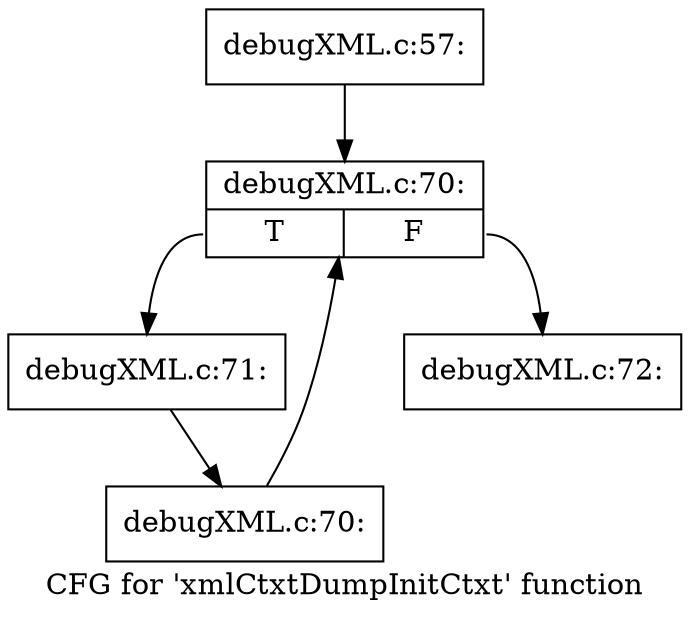 digraph "CFG for 'xmlCtxtDumpInitCtxt' function" {
	label="CFG for 'xmlCtxtDumpInitCtxt' function";

	Node0x4a0dba0 [shape=record,label="{debugXML.c:57:}"];
	Node0x4a0dba0 -> Node0x4a874a0;
	Node0x4a874a0 [shape=record,label="{debugXML.c:70:|{<s0>T|<s1>F}}"];
	Node0x4a874a0:s0 -> Node0x4a877a0;
	Node0x4a874a0:s1 -> Node0x4a87300;
	Node0x4a877a0 [shape=record,label="{debugXML.c:71:}"];
	Node0x4a877a0 -> Node0x4a87710;
	Node0x4a87710 [shape=record,label="{debugXML.c:70:}"];
	Node0x4a87710 -> Node0x4a874a0;
	Node0x4a87300 [shape=record,label="{debugXML.c:72:}"];
}
